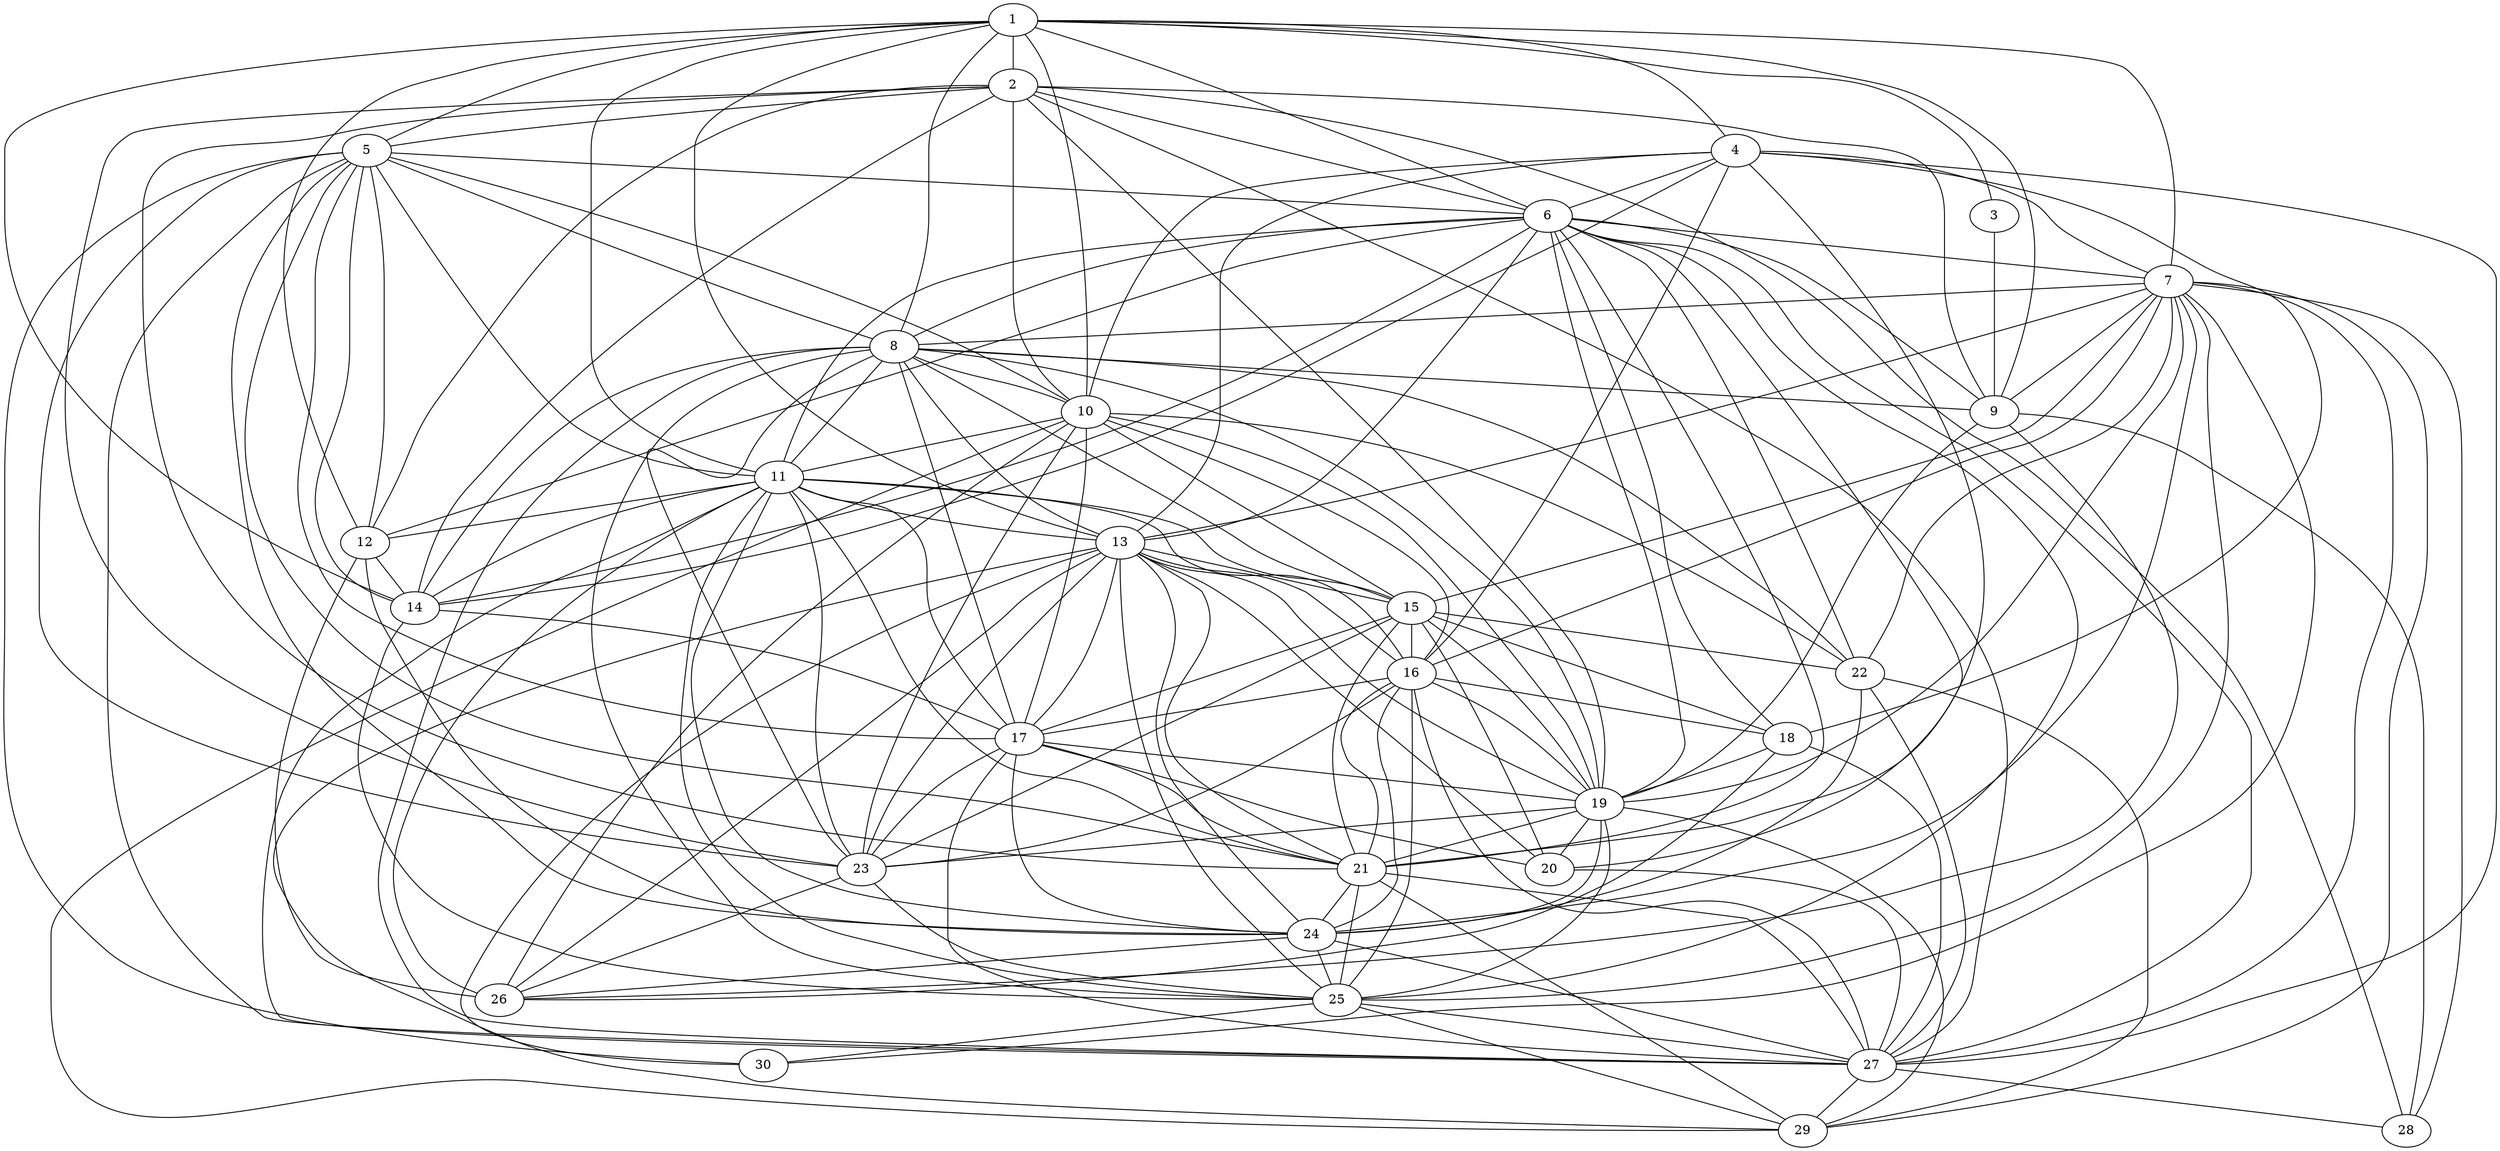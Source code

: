 graph {
1--2;
1--3;
1--4;
1--5;
1--6;
1--7;
1--8;
1--9;
1--10;
1--11;
1--12;
1--13;
1--14;
15--16;
15--17;
7--15;
8--15;
15--18;
10--15;
15--19;
15--20;
11--15;
15--21;
13--15;
15--22;
15--23;
24--25;
5--24;
16--24;
17--24;
7--24;
24--26;
19--24;
11--24;
24--27;
21--24;
12--24;
13--24;
22--24;
2--5;
2--6;
2--9;
2--10;
2--19;
2--27;
2--21;
2--28;
2--12;
2--23;
2--14;
3--9;
4--16;
4--6;
4--7;
4--18;
4--10;
4--27;
4--21;
4--13;
4--14;
16--25;
6--25;
7--25;
25--29;
8--25;
19--25;
11--25;
25--27;
21--25;
13--25;
23--25;
14--25;
25--30;
5--6;
5--17;
5--8;
5--10;
5--11;
5--27;
5--21;
5--12;
5--23;
5--14;
5--30;
16--17;
7--16;
16--18;
10--16;
16--19;
11--16;
16--27;
16--21;
13--16;
16--23;
6--7;
6--8;
6--9;
6--18;
6--19;
6--20;
6--11;
6--27;
6--21;
6--12;
6--13;
6--22;
6--14;
8--17;
10--17;
17--19;
17--20;
11--17;
17--27;
17--21;
13--17;
17--23;
14--17;
7--29;
7--8;
7--9;
7--19;
7--27;
7--28;
7--13;
7--22;
7--30;
10--29;
19--29;
27--29;
21--29;
13--29;
22--29;
8--9;
8--10;
8--19;
8--11;
8--27;
8--13;
8--22;
8--23;
8--14;
9--26;
18--26;
10--26;
11--26;
12--26;
13--26;
23--26;
9--19;
9--28;
18--19;
18--27;
10--19;
10--11;
10--22;
10--23;
19--20;
19--21;
13--19;
19--23;
20--27;
13--20;
11--27;
11--21;
11--12;
11--13;
11--23;
11--14;
21--27;
27--28;
22--27;
13--21;
12--14;
13--23;
13--30;
}
